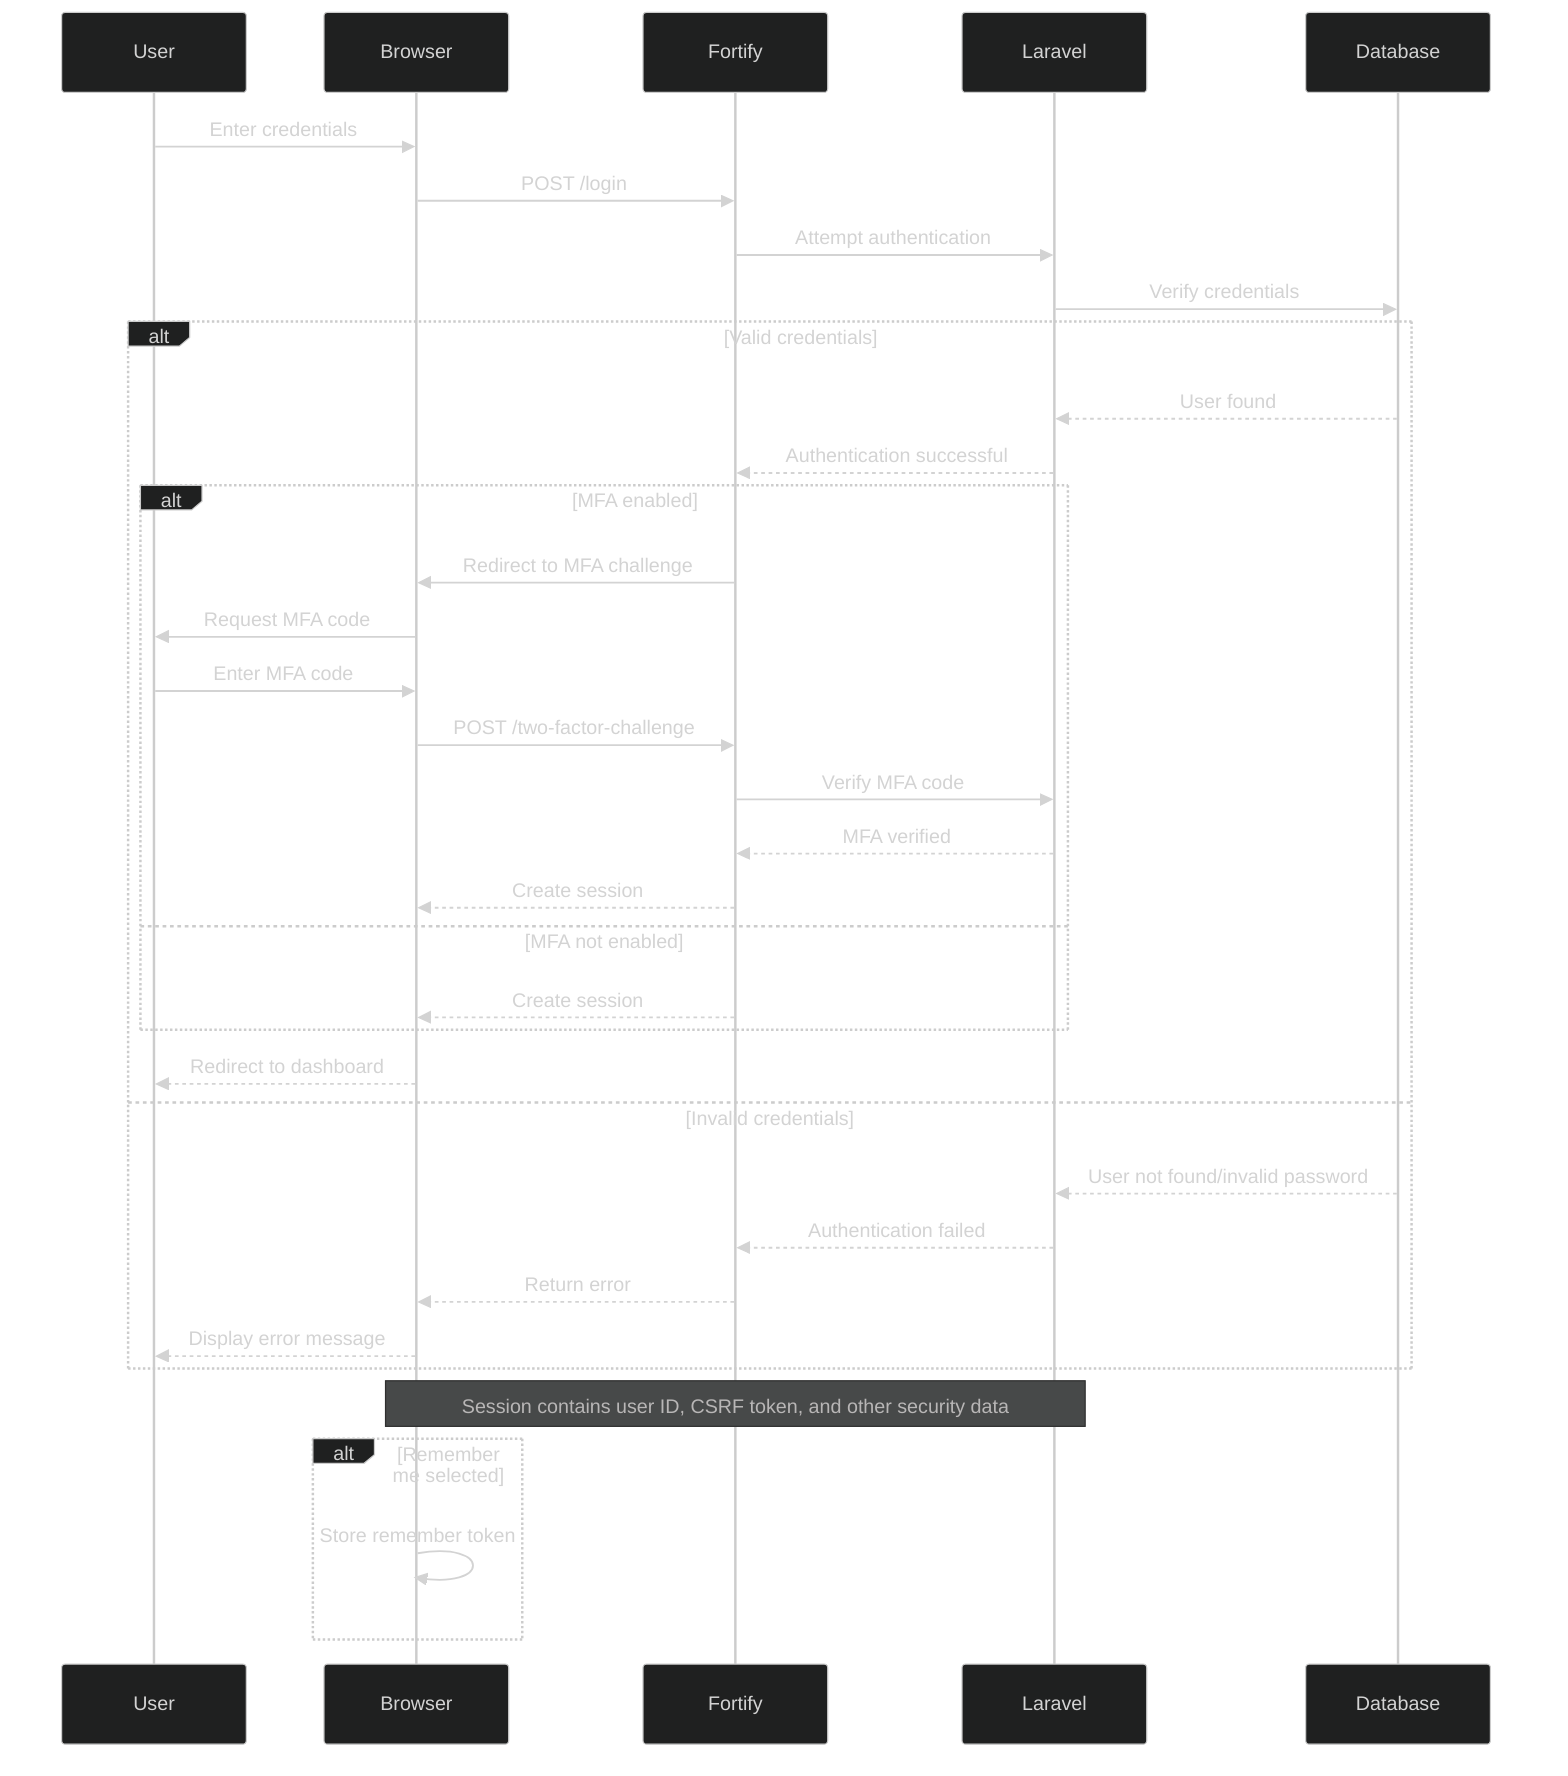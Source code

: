 %%{init: {'theme': 'dark', 'themeVariables': { 'primaryColor': '#2c3e50', 'primaryTextColor': '#ecf0f1', 'primaryBorderColor': '#7f8c8d', 'lineColor': '#ecf0f1', 'secondaryColor': '#34495e', 'tertiaryColor': '#282c34' }}}%%
sequenceDiagram
    participant User
    participant Browser
    participant Fortify
    participant Laravel
    participant Database
    
    User->>Browser: Enter credentials
    Browser->>Fortify: POST /login
    Fortify->>Laravel: Attempt authentication
    Laravel->>Database: Verify credentials
    
    alt Valid credentials
        Database-->>Laravel: User found
        Laravel-->>Fortify: Authentication successful
        
        alt MFA enabled
            Fortify->>Browser: Redirect to MFA challenge
            Browser->>User: Request MFA code
            User->>Browser: Enter MFA code
            Browser->>Fortify: POST /two-factor-challenge
            Fortify->>Laravel: Verify MFA code
            Laravel-->>Fortify: MFA verified
            Fortify-->>Browser: Create session
        else MFA not enabled
            Fortify-->>Browser: Create session
        end
        
        Browser-->>User: Redirect to dashboard
    else Invalid credentials
        Database-->>Laravel: User not found/invalid password
        Laravel-->>Fortify: Authentication failed
        Fortify-->>Browser: Return error
        Browser-->>User: Display error message
    end
    
    note over Browser,Laravel: Session contains user ID, CSRF token, and other security data
    
    alt Remember me selected
        Browser->>Browser: Store remember token
    end